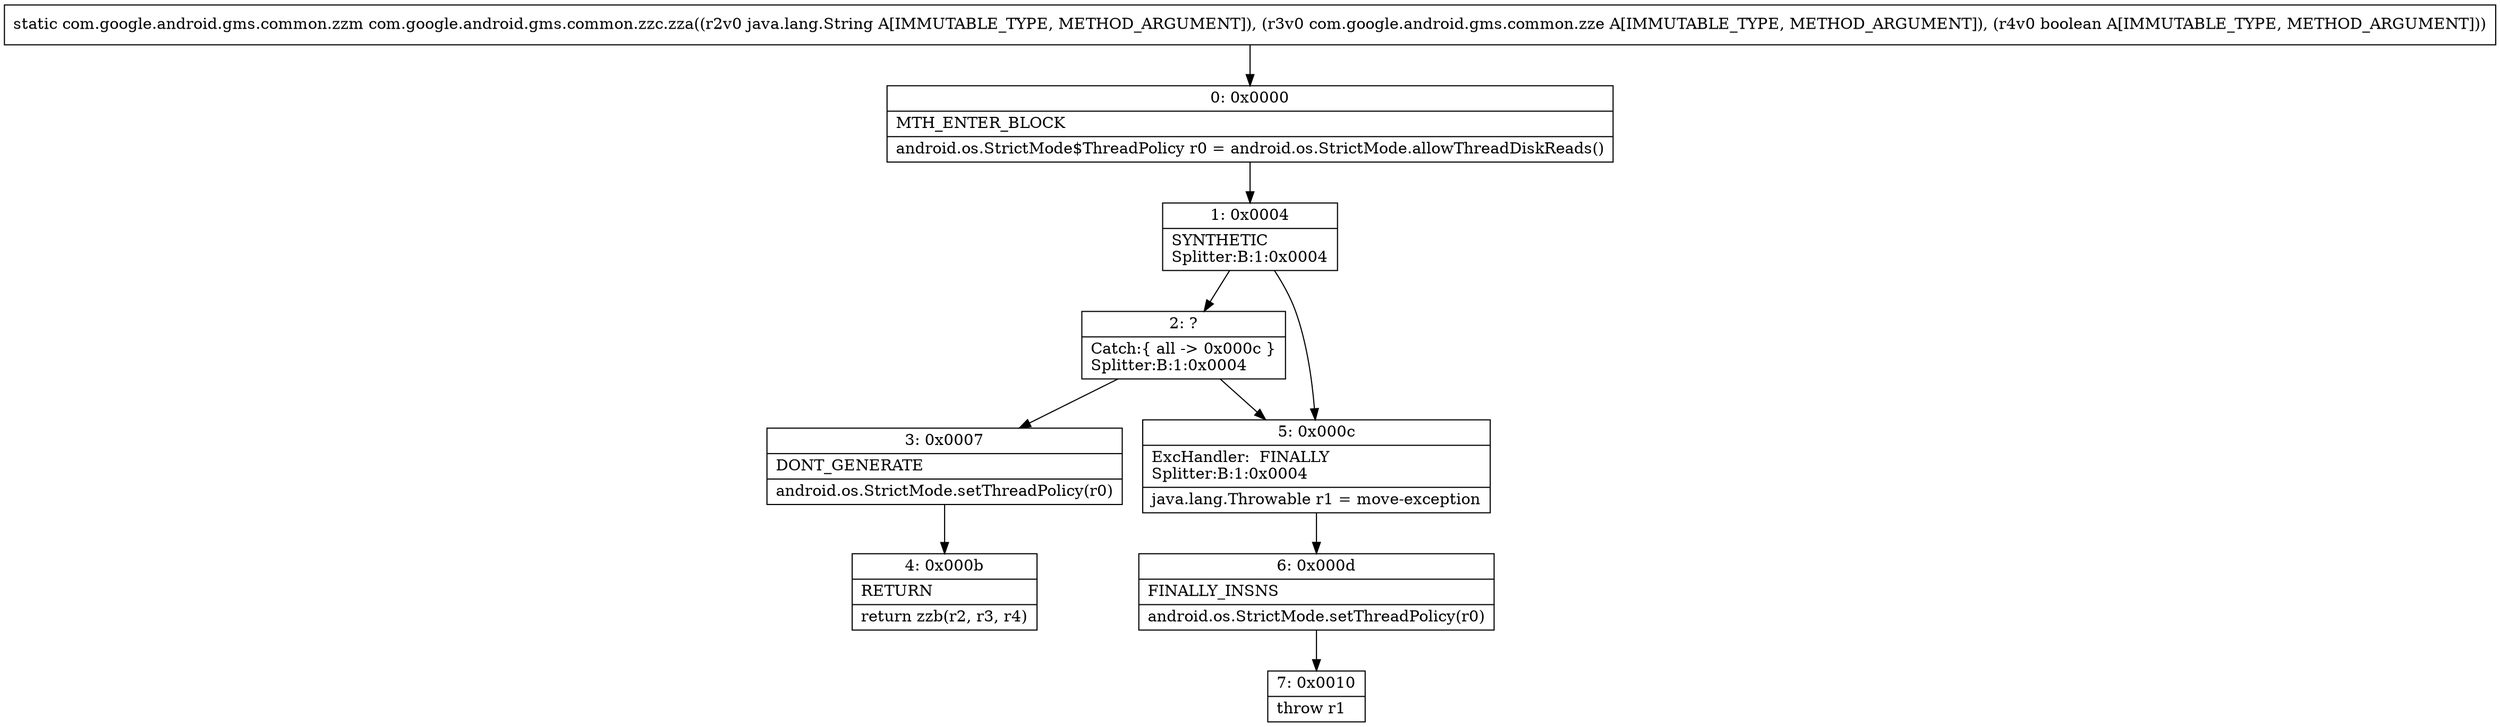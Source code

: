 digraph "CFG forcom.google.android.gms.common.zzc.zza(Ljava\/lang\/String;Lcom\/google\/android\/gms\/common\/zze;Z)Lcom\/google\/android\/gms\/common\/zzm;" {
Node_0 [shape=record,label="{0\:\ 0x0000|MTH_ENTER_BLOCK\l|android.os.StrictMode$ThreadPolicy r0 = android.os.StrictMode.allowThreadDiskReads()\l}"];
Node_1 [shape=record,label="{1\:\ 0x0004|SYNTHETIC\lSplitter:B:1:0x0004\l}"];
Node_2 [shape=record,label="{2\:\ ?|Catch:\{ all \-\> 0x000c \}\lSplitter:B:1:0x0004\l}"];
Node_3 [shape=record,label="{3\:\ 0x0007|DONT_GENERATE\l|android.os.StrictMode.setThreadPolicy(r0)\l}"];
Node_4 [shape=record,label="{4\:\ 0x000b|RETURN\l|return zzb(r2, r3, r4)\l}"];
Node_5 [shape=record,label="{5\:\ 0x000c|ExcHandler:  FINALLY\lSplitter:B:1:0x0004\l|java.lang.Throwable r1 = move\-exception\l}"];
Node_6 [shape=record,label="{6\:\ 0x000d|FINALLY_INSNS\l|android.os.StrictMode.setThreadPolicy(r0)\l}"];
Node_7 [shape=record,label="{7\:\ 0x0010|throw r1\l}"];
MethodNode[shape=record,label="{static com.google.android.gms.common.zzm com.google.android.gms.common.zzc.zza((r2v0 java.lang.String A[IMMUTABLE_TYPE, METHOD_ARGUMENT]), (r3v0 com.google.android.gms.common.zze A[IMMUTABLE_TYPE, METHOD_ARGUMENT]), (r4v0 boolean A[IMMUTABLE_TYPE, METHOD_ARGUMENT])) }"];
MethodNode -> Node_0;
Node_0 -> Node_1;
Node_1 -> Node_2;
Node_1 -> Node_5;
Node_2 -> Node_3;
Node_2 -> Node_5;
Node_3 -> Node_4;
Node_5 -> Node_6;
Node_6 -> Node_7;
}

